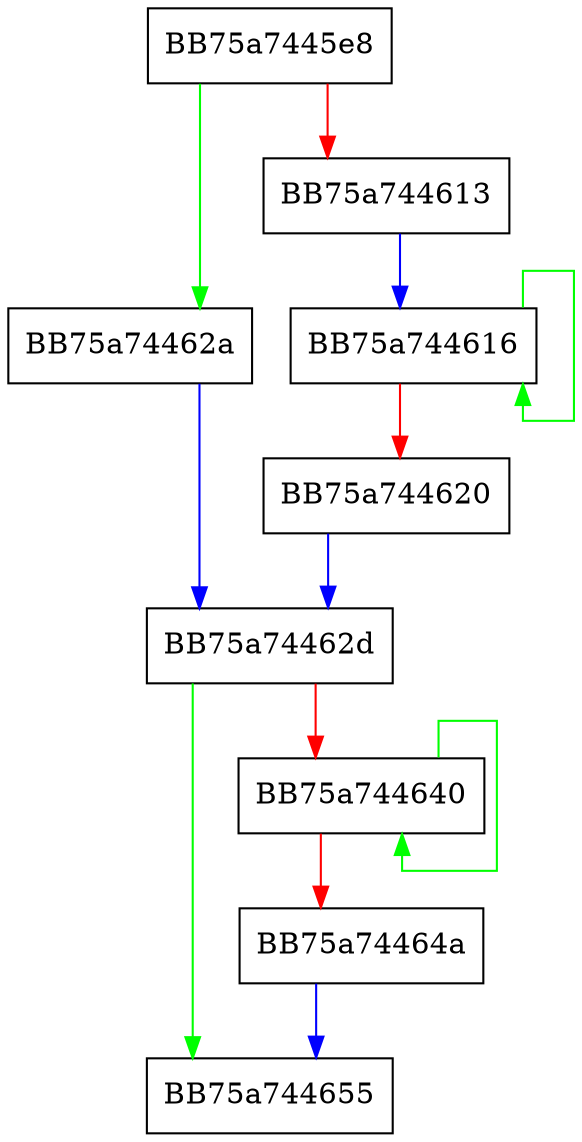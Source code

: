 digraph WPP_SF_SSP {
  node [shape="box"];
  graph [splines=ortho];
  BB75a7445e8 -> BB75a74462a [color="green"];
  BB75a7445e8 -> BB75a744613 [color="red"];
  BB75a744613 -> BB75a744616 [color="blue"];
  BB75a744616 -> BB75a744616 [color="green"];
  BB75a744616 -> BB75a744620 [color="red"];
  BB75a744620 -> BB75a74462d [color="blue"];
  BB75a74462a -> BB75a74462d [color="blue"];
  BB75a74462d -> BB75a744655 [color="green"];
  BB75a74462d -> BB75a744640 [color="red"];
  BB75a744640 -> BB75a744640 [color="green"];
  BB75a744640 -> BB75a74464a [color="red"];
  BB75a74464a -> BB75a744655 [color="blue"];
}